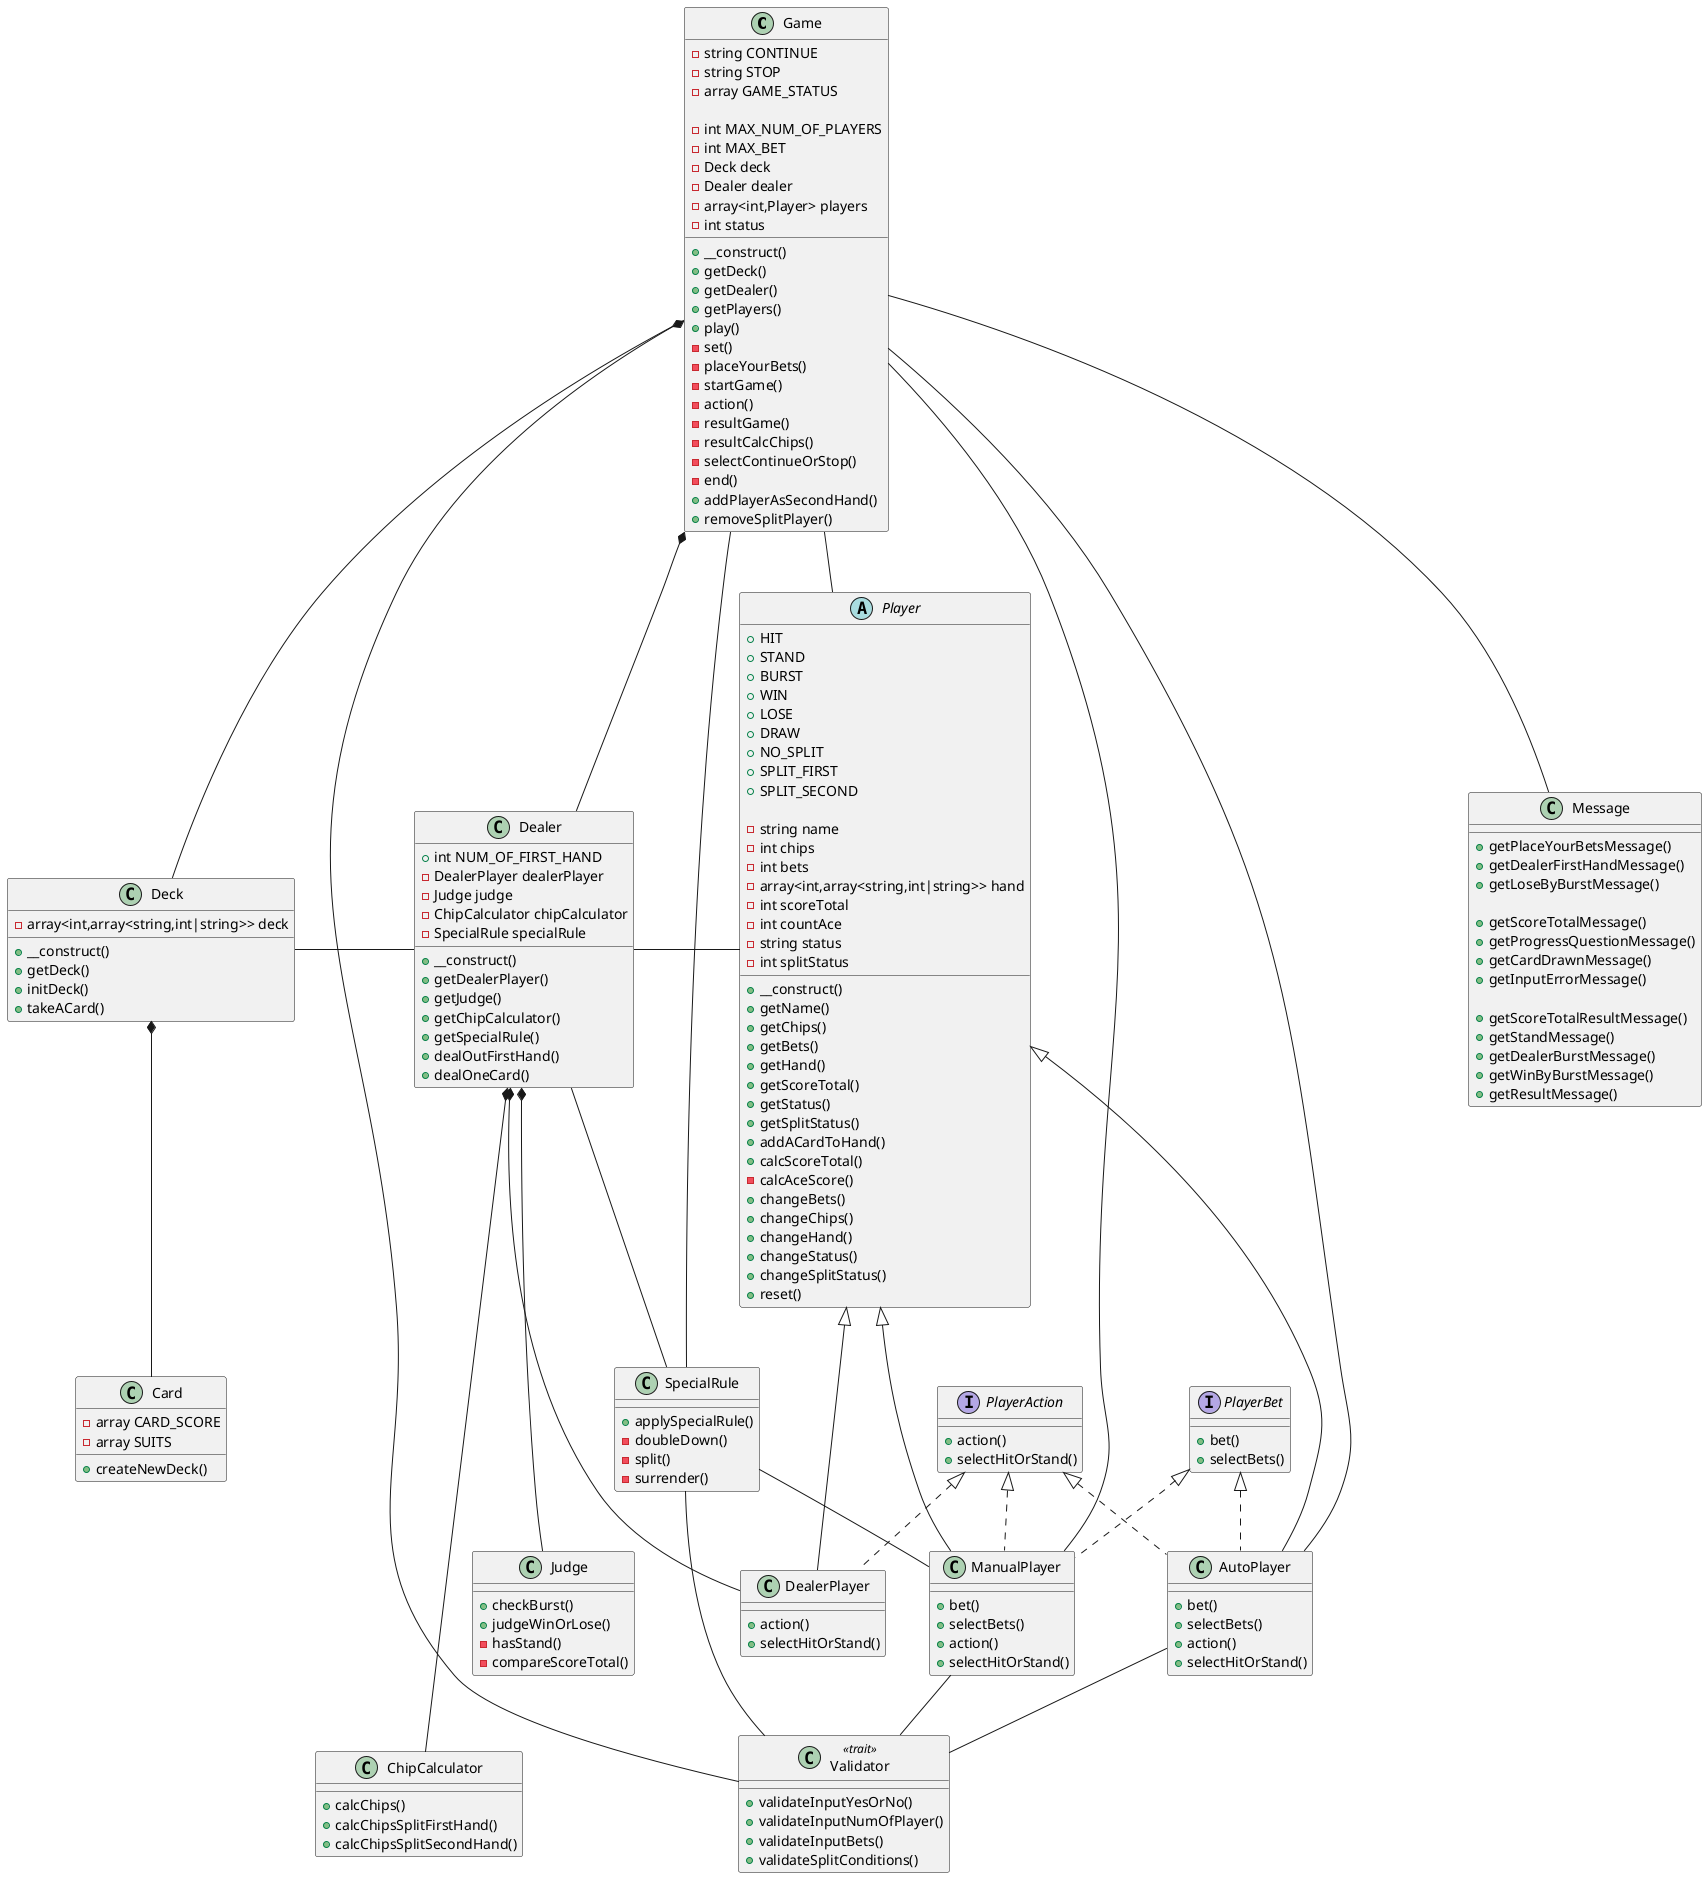 @startuml Blackjack

class Game {
  -string CONTINUE
  -string STOP
  -array GAME_STATUS

  -int MAX_NUM_OF_PLAYERS
  -int MAX_BET
  -Deck deck
  -Dealer dealer
  -array<int,Player> players
  -int status

  +__construct()
  +getDeck()
  +getDealer()
  +getPlayers()
  +play()
  -set()
  -placeYourBets()
  -startGame()
  -action()
  -resultGame()
  -resultCalcChips()
  -selectContinueOrStop()
  -end()
  +addPlayerAsSecondHand()
  +removeSplitPlayer()
}

class Deck {
  -array<int,array<string,int|string>> deck

  +__construct()
  +getDeck()
  +initDeck()
  +takeACard()
}

class Card {
  -array CARD_SCORE
  -array SUITS

  +createNewDeck()
}

class Dealer {
  +int NUM_OF_FIRST_HAND
  -DealerPlayer dealerPlayer
  -Judge judge
  -ChipCalculator chipCalculator
  -SpecialRule specialRule

  +__construct()
  +getDealerPlayer()
  +getJudge()
  +getChipCalculator()
  +getSpecialRule()
  +dealOutFirstHand()
  +dealOneCard()
}

class Judge {
  +checkBurst()
  +judgeWinOrLose()
  -hasStand()
  -compareScoreTotal()
}

class ChipCalculator {
  +calcChips()
  +calcChipsSplitFirstHand()
  +calcChipsSplitSecondHand()
}

class SpecialRule {
  +applySpecialRule()
  -doubleDown()
  -split()
  -surrender()

}

abstract Player {
  +HIT
  +STAND
  +BURST
  +WIN
  +LOSE
  +DRAW
  +NO_SPLIT
  +SPLIT_FIRST
  +SPLIT_SECOND

  -string name
  -int chips
  -int bets
  -array<int,array<string,int|string>> hand
  -int scoreTotal
  -int countAce
  -string status
  -int splitStatus

  +__construct()
  +getName()
  +getChips()
  +getBets()
  +getHand()
  +getScoreTotal()
  +getStatus()
  +getSplitStatus()
  +addACardToHand()
  +calcScoreTotal()
  -calcAceScore()
  +changeBets()
  +changeChips()
  +changeHand()
  +changeStatus()
  +changeSplitStatus()
  +reset()
}

interface PlayerAction {
  +action()
  +selectHitOrStand()
}

interface PlayerBet {
  +bet()
  +selectBets()
}

class DealerPlayer {
  +action()
  +selectHitOrStand()
}

class ManualPlayer {
  +bet()
  +selectBets()
  +action()
  +selectHitOrStand()
}

class AutoPlayer {
  +bet()
  +selectBets()
  +action()
  +selectHitOrStand()
}

class Validator <<trait>> {
  +validateInputYesOrNo()
  +validateInputNumOfPlayer()
  +validateInputBets()
  +validateSplitConditions()
}

class Message {
  +getPlaceYourBetsMessage()
  +getDealerFirstHandMessage()
  +getLoseByBurstMessage()

  +getScoreTotalMessage()
  +getProgressQuestionMessage()
  +getCardDrawnMessage()
  +getInputErrorMessage()

  +getScoreTotalResultMessage()
  +getStandMessage()
  +getDealerBurstMessage()
  +getWinByBurstMessage()
  +getResultMessage()
}

Game *-- Deck
Deck *-- Card
Game *-- Dealer
Deck - Dealer
Dealer - Player
Dealer *--- Judge
Dealer *---- ChipCalculator
Dealer -- SpecialRule
Game -- SpecialRule
SpecialRule -- ManualPlayer
SpecialRule -- Validator
Dealer *-- DealerPlayer
Game -- Player
Game --- ManualPlayer
Game --- AutoPlayer
Player <|--- DealerPlayer
Player <|--- ManualPlayer
Player <|--- AutoPlayer
PlayerAction <|.. DealerPlayer
PlayerAction <|.. ManualPlayer
PlayerAction <|.. AutoPlayer
PlayerBet <|.. ManualPlayer
PlayerBet <|.. AutoPlayer
ManualPlayer -- Validator
AutoPlayer -- Validator
Game ----- Validator
Game -- Message

@enduml
